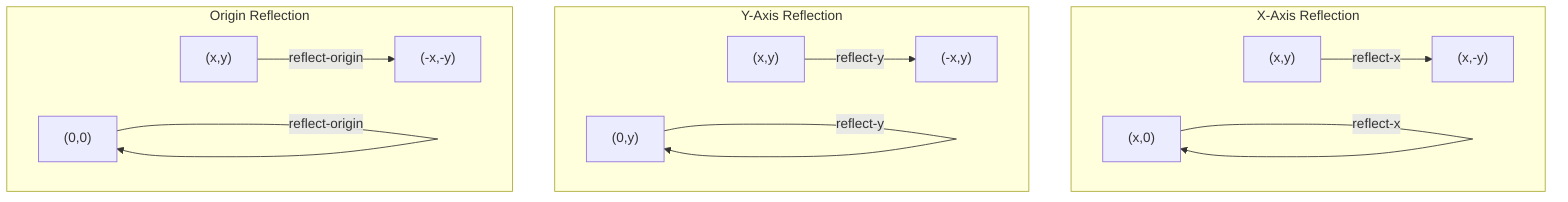graph TB
    subgraph "X-Axis Reflection"
    P1["(x,y)"] --> |"reflect-x"| P2["(x,-y)"]
    P3["(x,0)"] --> |"reflect-x"| P3
    end
    
    subgraph "Y-Axis Reflection"
    Q1["(x,y)"] --> |"reflect-y"| Q2["(-x,y)"]
    Q3["(0,y)"] --> |"reflect-y"| Q3
    end
    
    subgraph "Origin Reflection"
    R1["(x,y)"] --> |"reflect-origin"| R2["(-x,-y)"]
    R3["(0,0)"] --> |"reflect-origin"| R3
    end